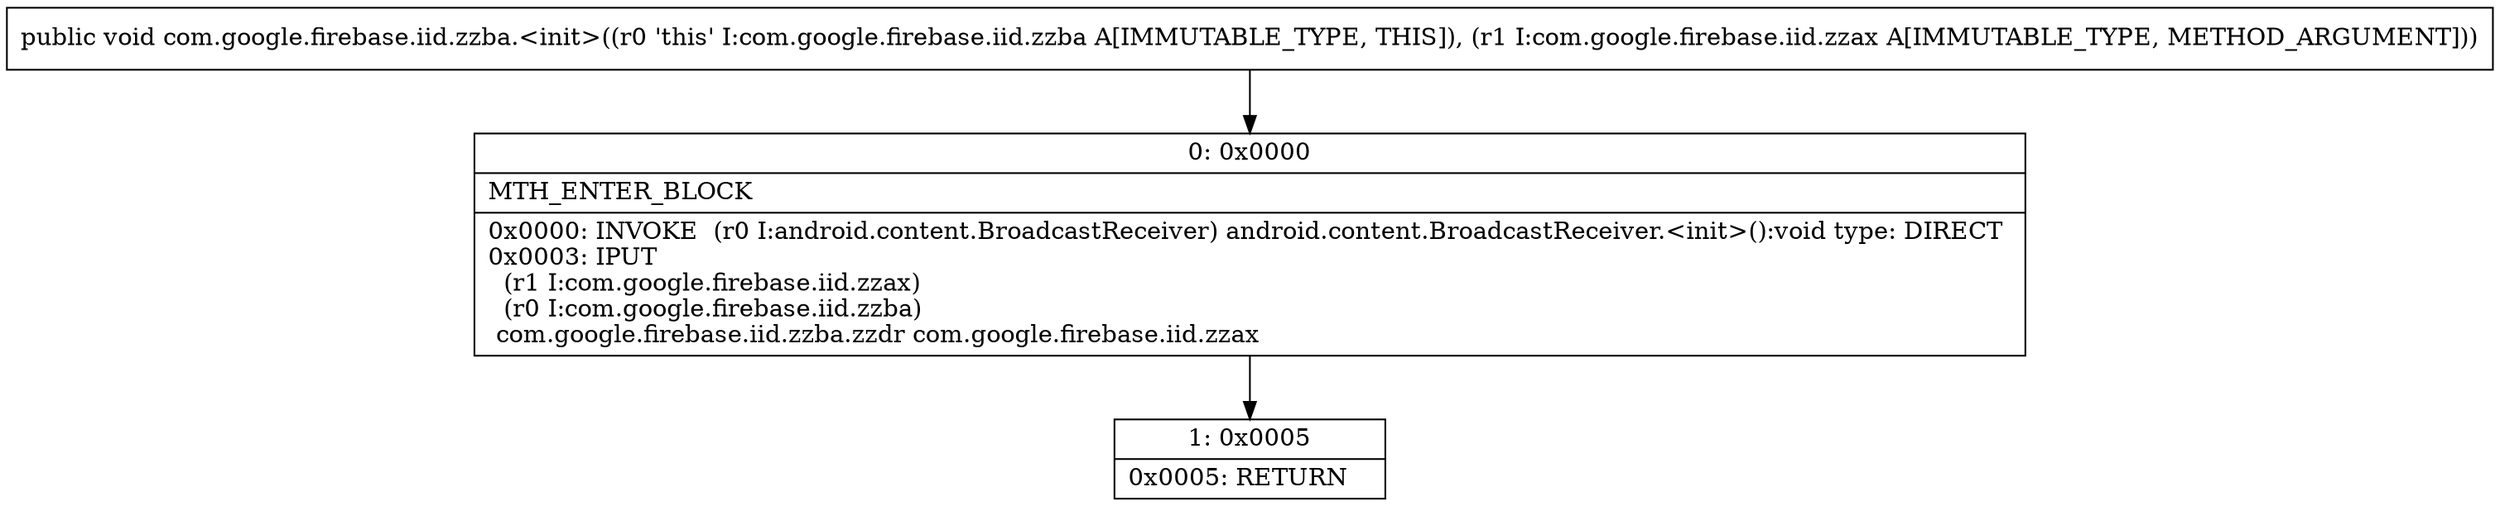 digraph "CFG forcom.google.firebase.iid.zzba.\<init\>(Lcom\/google\/firebase\/iid\/zzax;)V" {
Node_0 [shape=record,label="{0\:\ 0x0000|MTH_ENTER_BLOCK\l|0x0000: INVOKE  (r0 I:android.content.BroadcastReceiver) android.content.BroadcastReceiver.\<init\>():void type: DIRECT \l0x0003: IPUT  \l  (r1 I:com.google.firebase.iid.zzax)\l  (r0 I:com.google.firebase.iid.zzba)\l com.google.firebase.iid.zzba.zzdr com.google.firebase.iid.zzax \l}"];
Node_1 [shape=record,label="{1\:\ 0x0005|0x0005: RETURN   \l}"];
MethodNode[shape=record,label="{public void com.google.firebase.iid.zzba.\<init\>((r0 'this' I:com.google.firebase.iid.zzba A[IMMUTABLE_TYPE, THIS]), (r1 I:com.google.firebase.iid.zzax A[IMMUTABLE_TYPE, METHOD_ARGUMENT])) }"];
MethodNode -> Node_0;
Node_0 -> Node_1;
}

